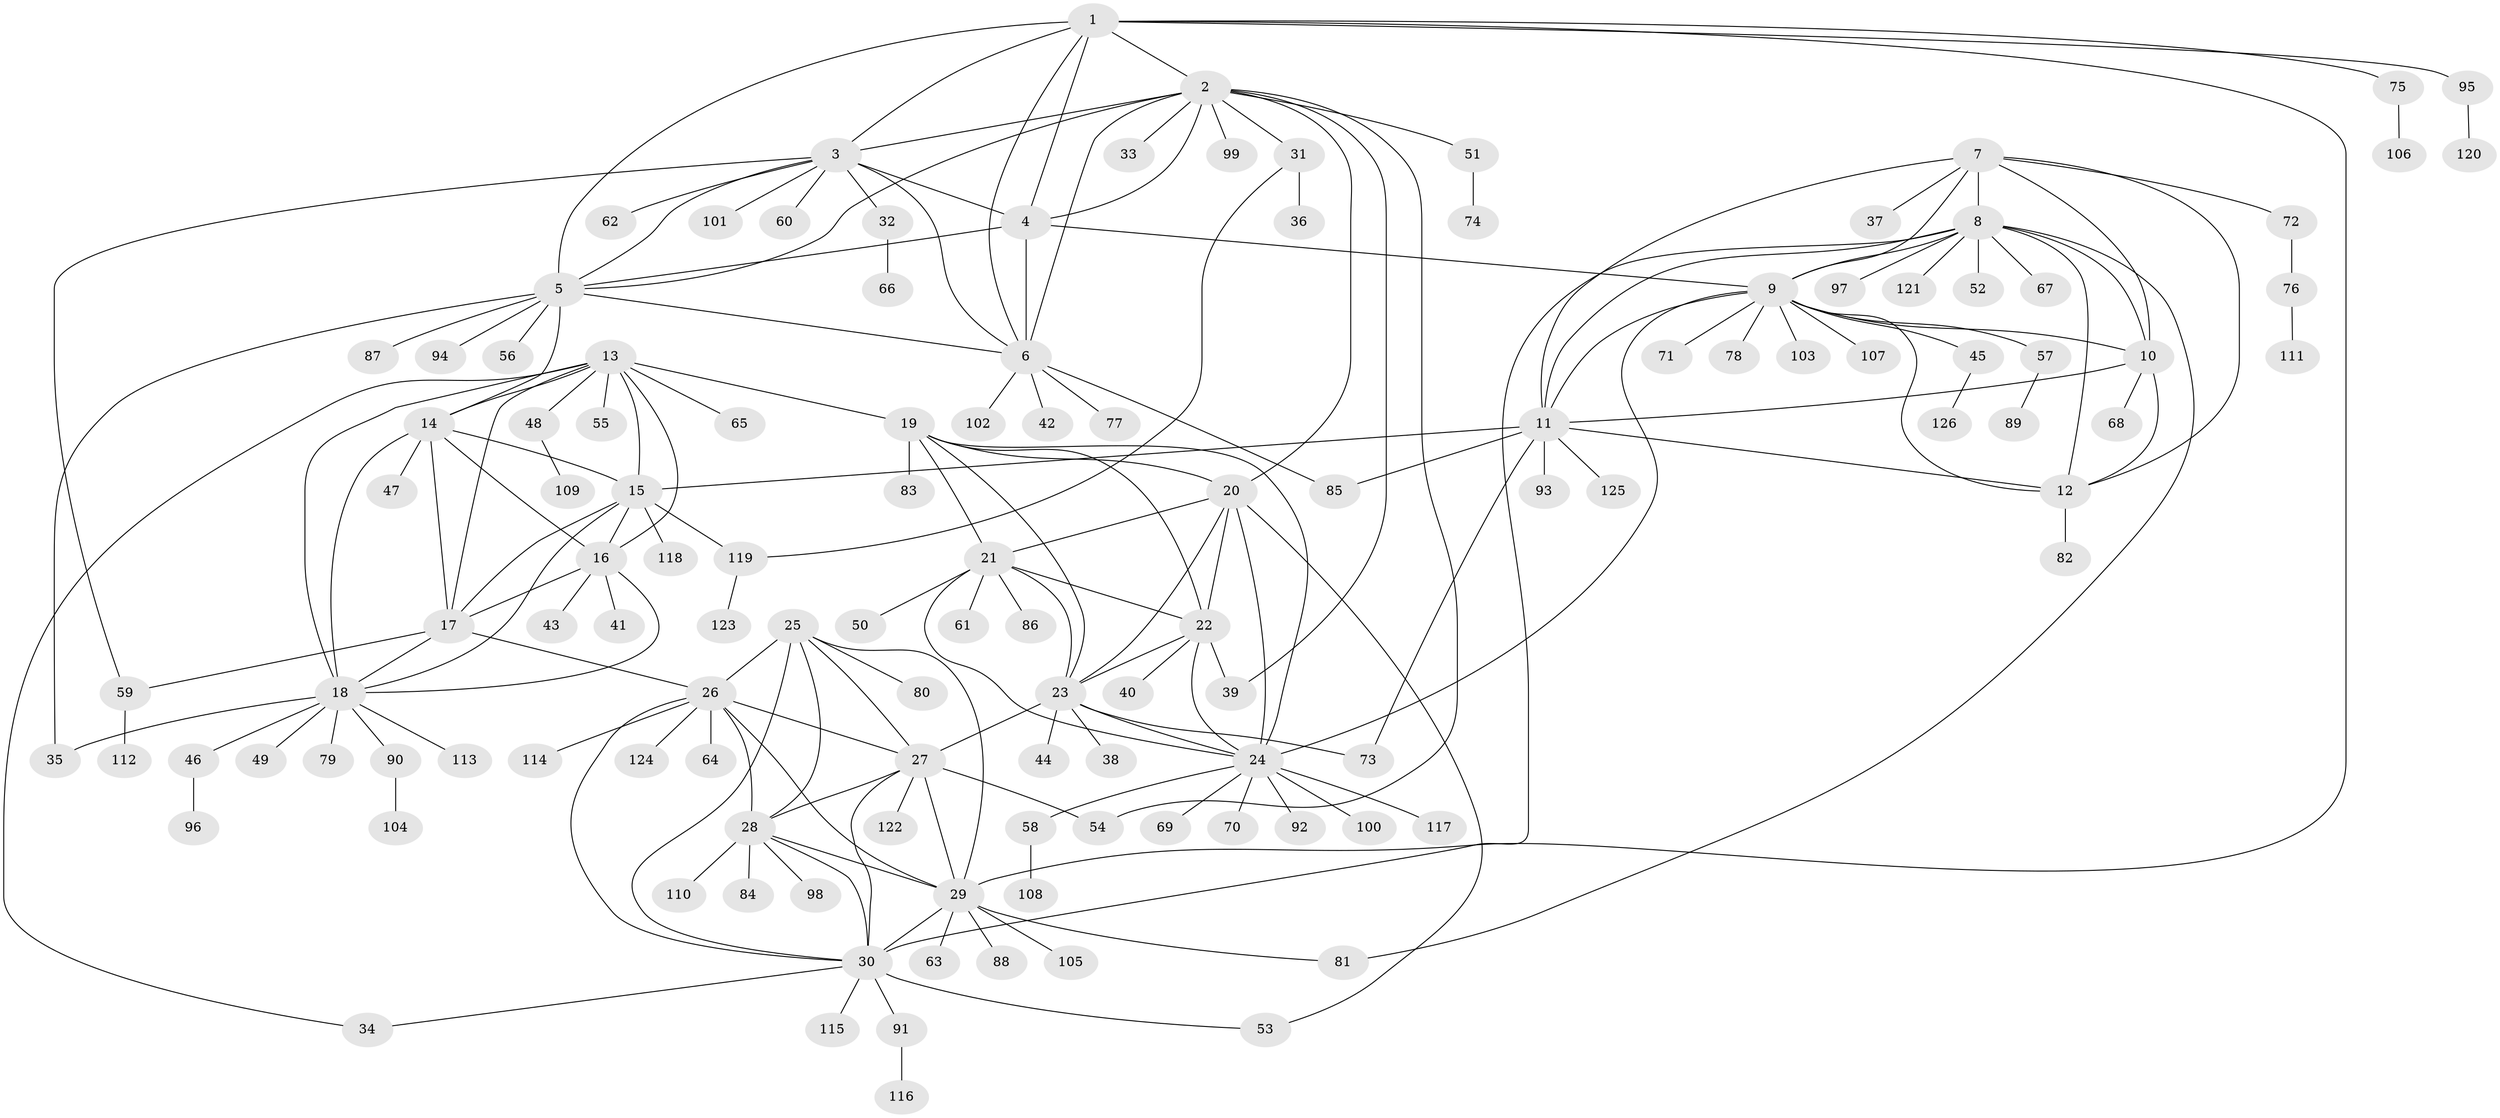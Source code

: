 // coarse degree distribution, {8: 0.05333333333333334, 12: 0.013333333333333334, 10: 0.02666666666666667, 6: 0.08, 7: 0.05333333333333334, 13: 0.013333333333333334, 4: 0.02666666666666667, 5: 0.013333333333333334, 9: 0.013333333333333334, 3: 0.013333333333333334, 2: 0.10666666666666667, 1: 0.5866666666666667}
// Generated by graph-tools (version 1.1) at 2025/19/03/04/25 18:19:58]
// undirected, 126 vertices, 191 edges
graph export_dot {
graph [start="1"]
  node [color=gray90,style=filled];
  1;
  2;
  3;
  4;
  5;
  6;
  7;
  8;
  9;
  10;
  11;
  12;
  13;
  14;
  15;
  16;
  17;
  18;
  19;
  20;
  21;
  22;
  23;
  24;
  25;
  26;
  27;
  28;
  29;
  30;
  31;
  32;
  33;
  34;
  35;
  36;
  37;
  38;
  39;
  40;
  41;
  42;
  43;
  44;
  45;
  46;
  47;
  48;
  49;
  50;
  51;
  52;
  53;
  54;
  55;
  56;
  57;
  58;
  59;
  60;
  61;
  62;
  63;
  64;
  65;
  66;
  67;
  68;
  69;
  70;
  71;
  72;
  73;
  74;
  75;
  76;
  77;
  78;
  79;
  80;
  81;
  82;
  83;
  84;
  85;
  86;
  87;
  88;
  89;
  90;
  91;
  92;
  93;
  94;
  95;
  96;
  97;
  98;
  99;
  100;
  101;
  102;
  103;
  104;
  105;
  106;
  107;
  108;
  109;
  110;
  111;
  112;
  113;
  114;
  115;
  116;
  117;
  118;
  119;
  120;
  121;
  122;
  123;
  124;
  125;
  126;
  1 -- 2;
  1 -- 3;
  1 -- 4;
  1 -- 5;
  1 -- 6;
  1 -- 29;
  1 -- 75;
  1 -- 95;
  2 -- 3;
  2 -- 4;
  2 -- 5;
  2 -- 6;
  2 -- 20;
  2 -- 31;
  2 -- 33;
  2 -- 39;
  2 -- 51;
  2 -- 54;
  2 -- 99;
  3 -- 4;
  3 -- 5;
  3 -- 6;
  3 -- 32;
  3 -- 59;
  3 -- 60;
  3 -- 62;
  3 -- 101;
  4 -- 5;
  4 -- 6;
  4 -- 9;
  5 -- 6;
  5 -- 14;
  5 -- 35;
  5 -- 56;
  5 -- 87;
  5 -- 94;
  6 -- 42;
  6 -- 77;
  6 -- 85;
  6 -- 102;
  7 -- 8;
  7 -- 9;
  7 -- 10;
  7 -- 11;
  7 -- 12;
  7 -- 37;
  7 -- 72;
  8 -- 9;
  8 -- 10;
  8 -- 11;
  8 -- 12;
  8 -- 30;
  8 -- 52;
  8 -- 67;
  8 -- 81;
  8 -- 97;
  8 -- 121;
  9 -- 10;
  9 -- 11;
  9 -- 12;
  9 -- 24;
  9 -- 45;
  9 -- 57;
  9 -- 71;
  9 -- 78;
  9 -- 103;
  9 -- 107;
  10 -- 11;
  10 -- 12;
  10 -- 68;
  11 -- 12;
  11 -- 15;
  11 -- 73;
  11 -- 85;
  11 -- 93;
  11 -- 125;
  12 -- 82;
  13 -- 14;
  13 -- 15;
  13 -- 16;
  13 -- 17;
  13 -- 18;
  13 -- 19;
  13 -- 34;
  13 -- 48;
  13 -- 55;
  13 -- 65;
  14 -- 15;
  14 -- 16;
  14 -- 17;
  14 -- 18;
  14 -- 47;
  15 -- 16;
  15 -- 17;
  15 -- 18;
  15 -- 118;
  15 -- 119;
  16 -- 17;
  16 -- 18;
  16 -- 41;
  16 -- 43;
  17 -- 18;
  17 -- 26;
  17 -- 59;
  18 -- 35;
  18 -- 46;
  18 -- 49;
  18 -- 79;
  18 -- 90;
  18 -- 113;
  19 -- 20;
  19 -- 21;
  19 -- 22;
  19 -- 23;
  19 -- 24;
  19 -- 83;
  20 -- 21;
  20 -- 22;
  20 -- 23;
  20 -- 24;
  20 -- 53;
  21 -- 22;
  21 -- 23;
  21 -- 24;
  21 -- 50;
  21 -- 61;
  21 -- 86;
  22 -- 23;
  22 -- 24;
  22 -- 39;
  22 -- 40;
  23 -- 24;
  23 -- 27;
  23 -- 38;
  23 -- 44;
  23 -- 73;
  24 -- 58;
  24 -- 69;
  24 -- 70;
  24 -- 92;
  24 -- 100;
  24 -- 117;
  25 -- 26;
  25 -- 27;
  25 -- 28;
  25 -- 29;
  25 -- 30;
  25 -- 80;
  26 -- 27;
  26 -- 28;
  26 -- 29;
  26 -- 30;
  26 -- 64;
  26 -- 114;
  26 -- 124;
  27 -- 28;
  27 -- 29;
  27 -- 30;
  27 -- 54;
  27 -- 122;
  28 -- 29;
  28 -- 30;
  28 -- 84;
  28 -- 98;
  28 -- 110;
  29 -- 30;
  29 -- 63;
  29 -- 81;
  29 -- 88;
  29 -- 105;
  30 -- 34;
  30 -- 53;
  30 -- 91;
  30 -- 115;
  31 -- 36;
  31 -- 119;
  32 -- 66;
  45 -- 126;
  46 -- 96;
  48 -- 109;
  51 -- 74;
  57 -- 89;
  58 -- 108;
  59 -- 112;
  72 -- 76;
  75 -- 106;
  76 -- 111;
  90 -- 104;
  91 -- 116;
  95 -- 120;
  119 -- 123;
}
